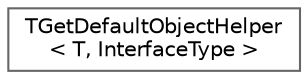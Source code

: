 digraph "Graphical Class Hierarchy"
{
 // INTERACTIVE_SVG=YES
 // LATEX_PDF_SIZE
  bgcolor="transparent";
  edge [fontname=Helvetica,fontsize=10,labelfontname=Helvetica,labelfontsize=10];
  node [fontname=Helvetica,fontsize=10,shape=box,height=0.2,width=0.4];
  rankdir="LR";
  Node0 [id="Node000000",label="TGetDefaultObjectHelper\l\< T, InterfaceType \>",height=0.2,width=0.4,color="grey40", fillcolor="white", style="filled",URL="$d9/dc1/structTGetDefaultObjectHelper.html",tooltip=" "];
}
